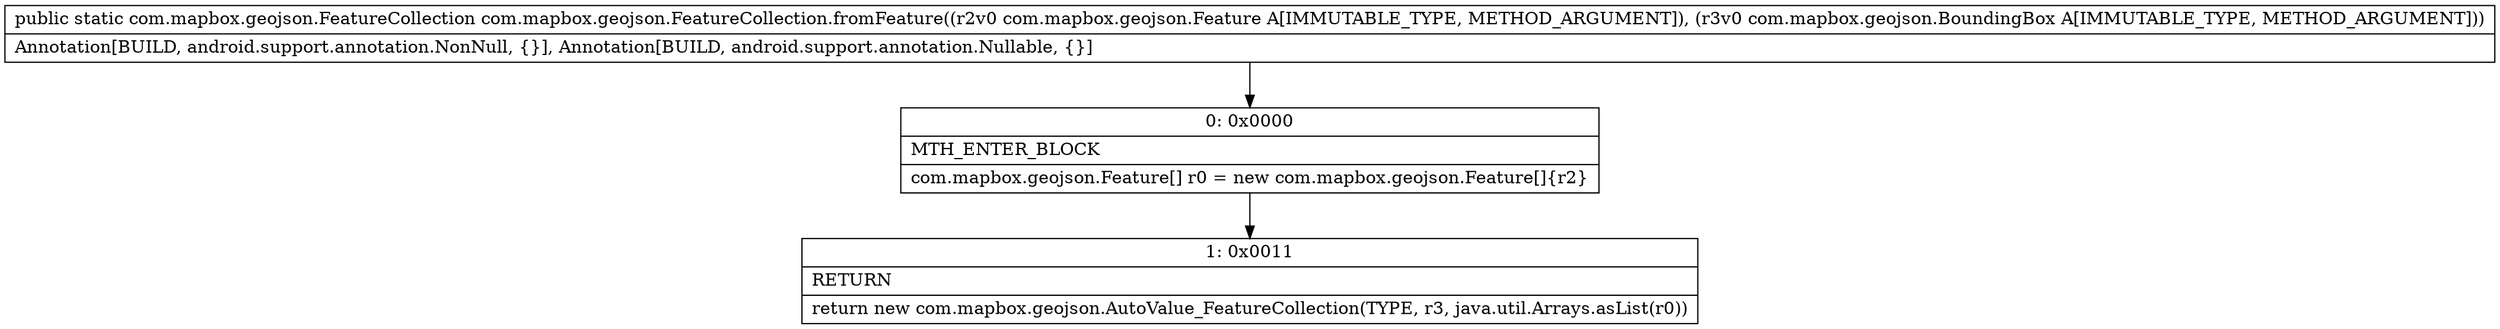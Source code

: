 digraph "CFG forcom.mapbox.geojson.FeatureCollection.fromFeature(Lcom\/mapbox\/geojson\/Feature;Lcom\/mapbox\/geojson\/BoundingBox;)Lcom\/mapbox\/geojson\/FeatureCollection;" {
Node_0 [shape=record,label="{0\:\ 0x0000|MTH_ENTER_BLOCK\l|com.mapbox.geojson.Feature[] r0 = new com.mapbox.geojson.Feature[]\{r2\}\l}"];
Node_1 [shape=record,label="{1\:\ 0x0011|RETURN\l|return new com.mapbox.geojson.AutoValue_FeatureCollection(TYPE, r3, java.util.Arrays.asList(r0))\l}"];
MethodNode[shape=record,label="{public static com.mapbox.geojson.FeatureCollection com.mapbox.geojson.FeatureCollection.fromFeature((r2v0 com.mapbox.geojson.Feature A[IMMUTABLE_TYPE, METHOD_ARGUMENT]), (r3v0 com.mapbox.geojson.BoundingBox A[IMMUTABLE_TYPE, METHOD_ARGUMENT]))  | Annotation[BUILD, android.support.annotation.NonNull, \{\}], Annotation[BUILD, android.support.annotation.Nullable, \{\}]\l}"];
MethodNode -> Node_0;
Node_0 -> Node_1;
}

